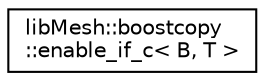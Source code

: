 digraph "类继承关系图"
{
 // INTERACTIVE_SVG=YES
  edge [fontname="Helvetica",fontsize="10",labelfontname="Helvetica",labelfontsize="10"];
  node [fontname="Helvetica",fontsize="10",shape=record];
  rankdir="LR";
  Node1 [label="libMesh::boostcopy\l::enable_if_c\< B, T \>",height=0.2,width=0.4,color="black", fillcolor="white", style="filled",URL="$structlibMesh_1_1boostcopy_1_1enable__if__c.html"];
}
